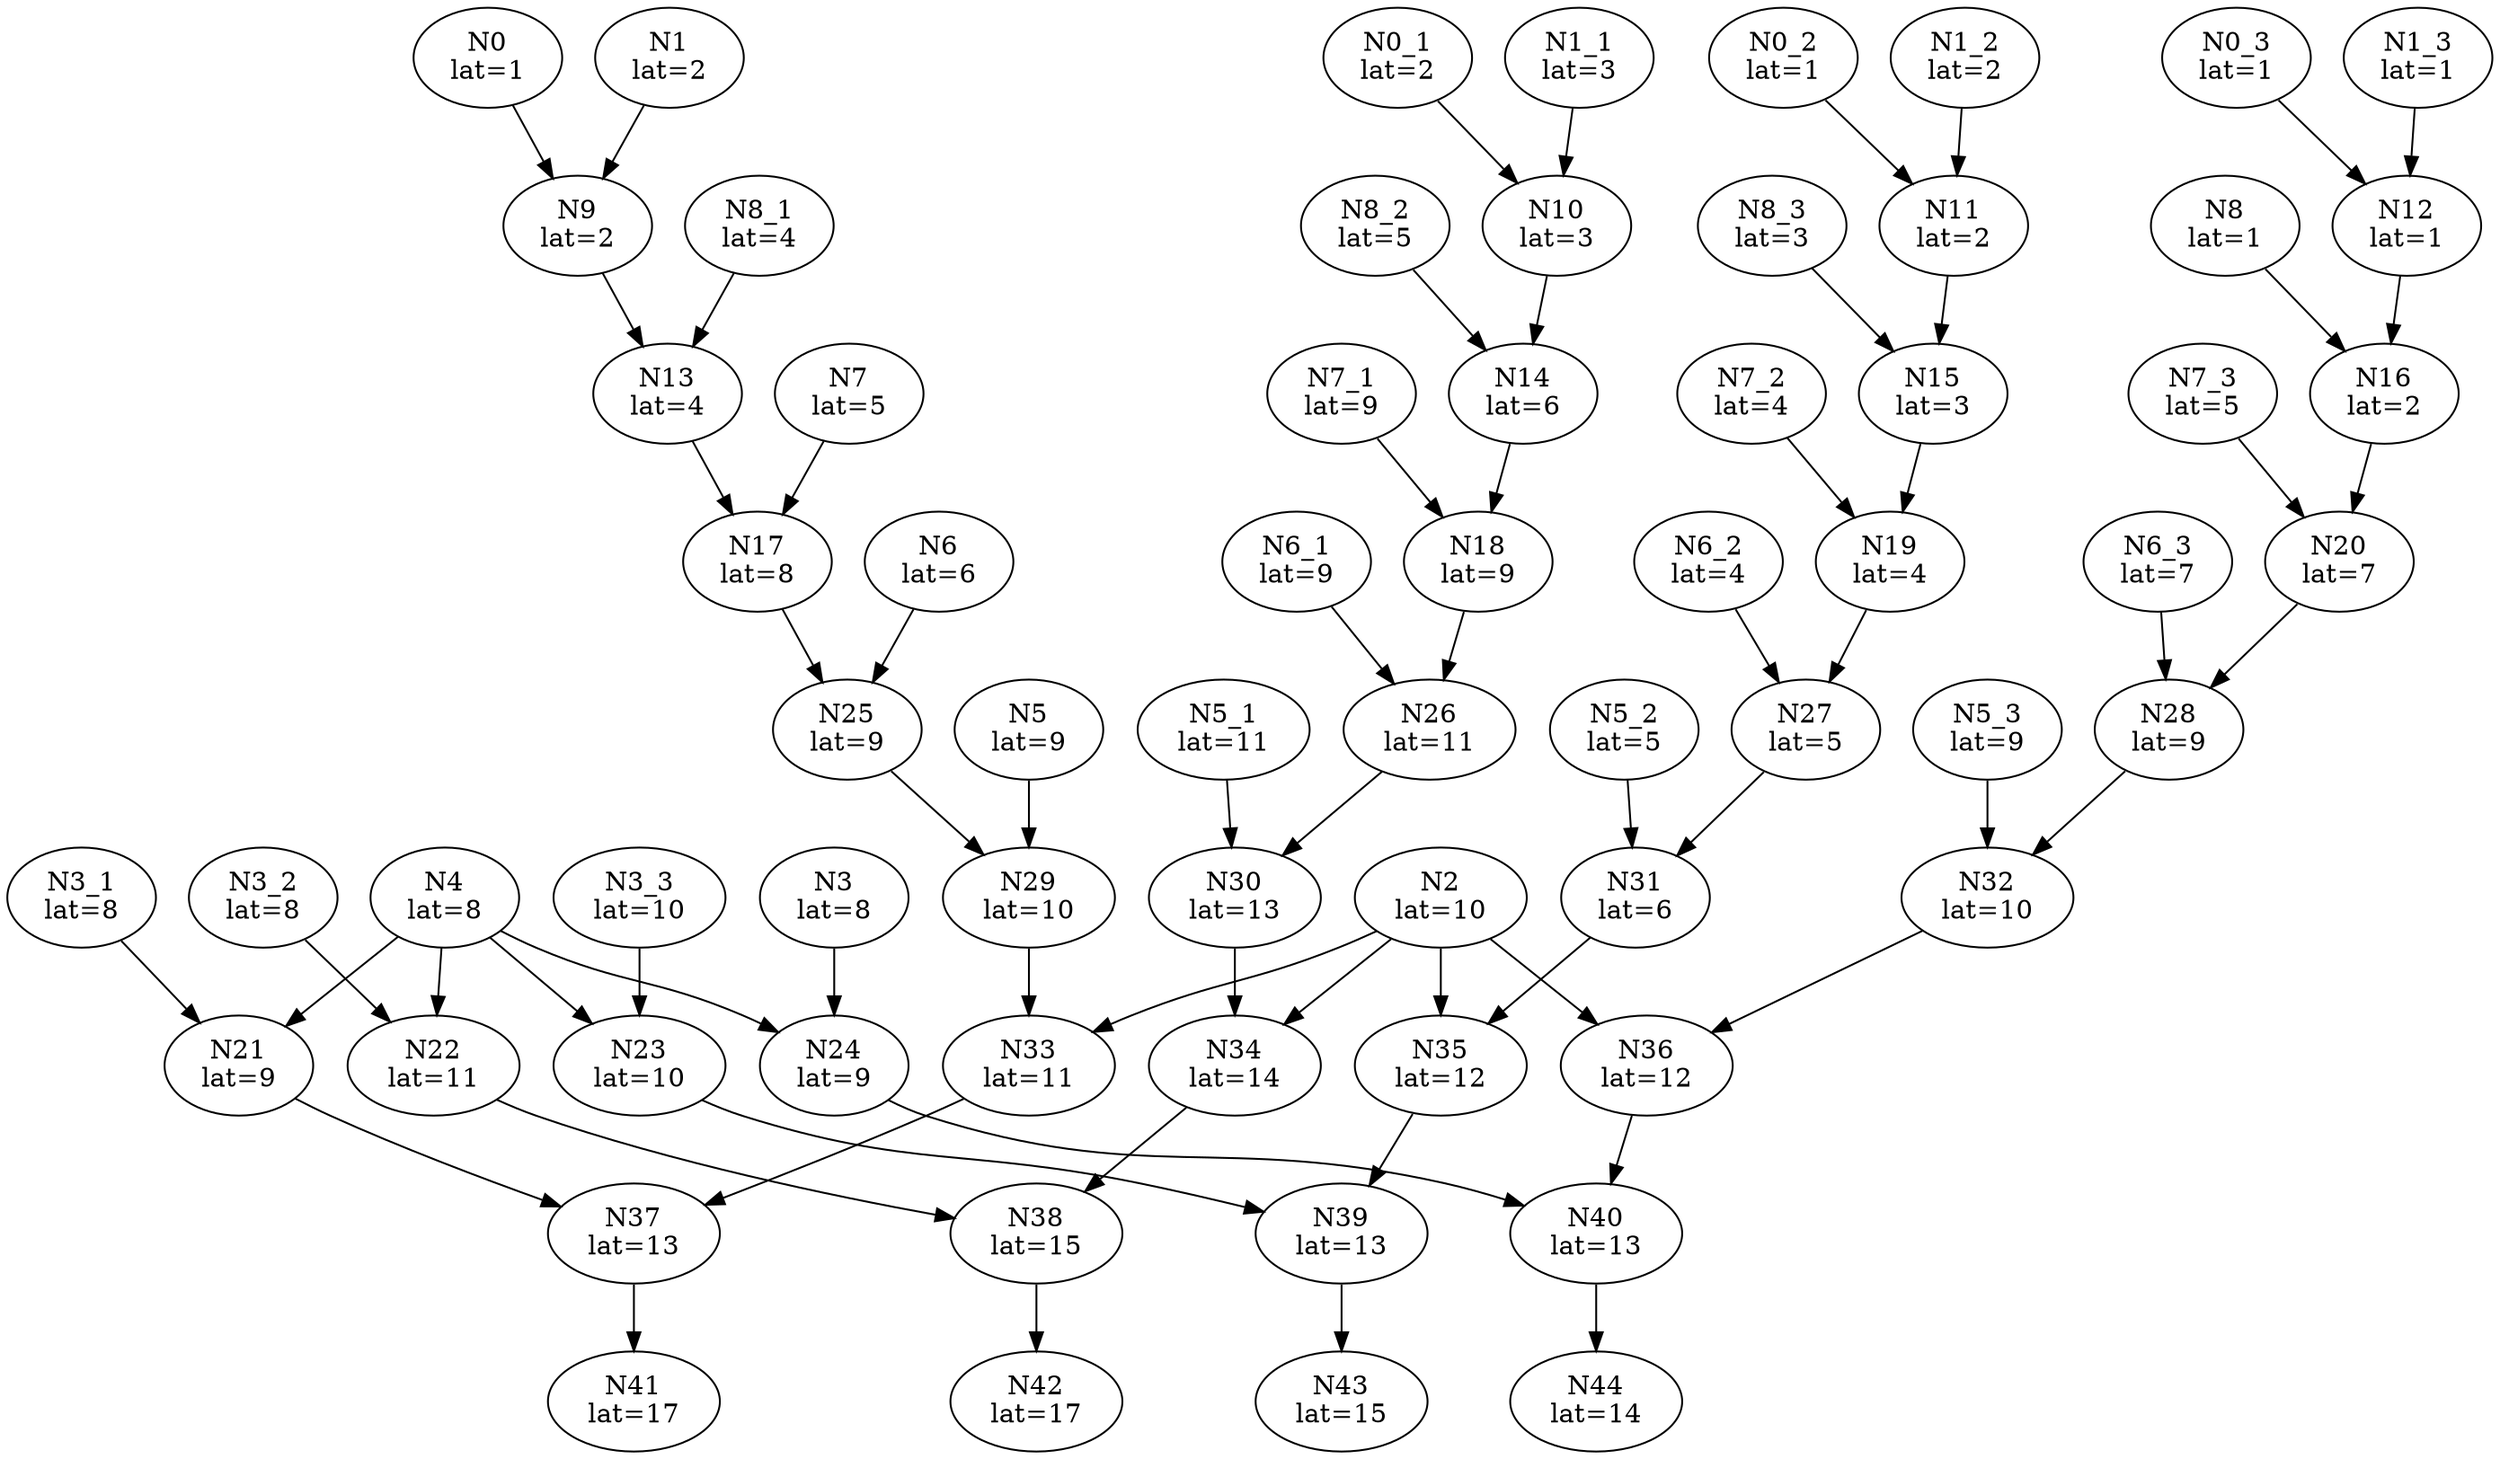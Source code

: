 Digraph G {
"N0"[label = "\N\nlat=1"];
"N0_1"[label = "\N\nlat=2"];
"N0_2"[label = "\N\nlat=1"];
"N0_3"[label = "\N\nlat=1"];
"N1"[label = "\N\nlat=2"];
"N1_1"[label = "\N\nlat=3"];
"N1_2"[label = "\N\nlat=2"];
"N1_3"[label = "\N\nlat=1"];
"N2"[label = "\N\nlat=10"];
"N3"[label = "\N\nlat=8"];
"N3_1"[label = "\N\nlat=8"];
"N3_2"[label = "\N\nlat=8"];
"N3_3"[label = "\N\nlat=10"];
"N4"[label = "\N\nlat=8"];
"N5"[label = "\N\nlat=9"];
"N5_1"[label = "\N\nlat=11"];
"N5_2"[label = "\N\nlat=5"];
"N5_3"[label = "\N\nlat=9"];
"N6"[label = "\N\nlat=6"];
"N6_1"[label = "\N\nlat=9"];
"N6_2"[label = "\N\nlat=4"];
"N6_3"[label = "\N\nlat=7"];
"N7"[label = "\N\nlat=5"];
"N7_1"[label = "\N\nlat=9"];
"N7_2"[label = "\N\nlat=4"];
"N7_3"[label = "\N\nlat=5"];
"N8"[label = "\N\nlat=1"];
"N8_1"[label = "\N\nlat=4"];
"N8_2"[label = "\N\nlat=5"];
"N8_3"[label = "\N\nlat=3"];
"N9"[label = "\N\nlat=2"];
"N0"->"N9";
"N1"->"N9";
"N10"[label = "\N\nlat=3"];
"N0_1"->"N10";
"N1_1"->"N10";
"N11"[label = "\N\nlat=2"];
"N0_2"->"N11";
"N1_2"->"N11";
"N12"[label = "\N\nlat=1"];
"N0_3"->"N12";
"N1_3"->"N12";
"N13"[label = "\N\nlat=4"];
"N8_1"->"N13";
"N9"->"N13";
"N14"[label = "\N\nlat=6"];
"N8_2"->"N14";
"N10"->"N14";
"N15"[label = "\N\nlat=3"];
"N8_3"->"N15";
"N11"->"N15";
"N16"[label = "\N\nlat=2"];
"N8"->"N16";
"N12"->"N16";
"N17"[label = "\N\nlat=8"];
"N7"->"N17";
"N13"->"N17";
"N18"[label = "\N\nlat=9"];
"N7_1"->"N18";
"N14"->"N18";
"N19"[label = "\N\nlat=4"];
"N7_2"->"N19";
"N15"->"N19";
"N20"[label = "\N\nlat=7"];
"N7_3"->"N20";
"N16"->"N20";
"N21"[label = "\N\nlat=9"];
"N3_1"->"N21";
"N4"->"N21";
"N22"[label = "\N\nlat=11"];
"N3_2"->"N22";
"N4"->"N22";
"N23"[label = "\N\nlat=10"];
"N3_3"->"N23";
"N4"->"N23";
"N24"[label = "\N\nlat=9"];
"N3"->"N24";
"N4"->"N24";
"N25"[label = "\N\nlat=9"];
"N6"->"N25";
"N17"->"N25";
"N26"[label = "\N\nlat=11"];
"N6_1"->"N26";
"N18"->"N26";
"N27"[label = "\N\nlat=5"];
"N6_2"->"N27";
"N19"->"N27";
"N28"[label = "\N\nlat=9"];
"N6_3"->"N28";
"N20"->"N28";
"N29"[label = "\N\nlat=10"];
"N5"->"N29";
"N25"->"N29";
"N30"[label = "\N\nlat=13"];
"N5_1"->"N30";
"N26"->"N30";
"N31"[label = "\N\nlat=6"];
"N5_2"->"N31";
"N27"->"N31";
"N32"[label = "\N\nlat=10"];
"N5_3"->"N32";
"N28"->"N32";
"N40"[label = "\N\nlat=13"];
"N24"->"N40";
"N36"->"N40";
"N39"[label = "\N\nlat=13"];
"N23"->"N39";
"N35"->"N39";
"N38"[label = "\N\nlat=15"];
"N22"->"N38";
"N34"->"N38";
"N37"[label = "\N\nlat=13"];
"N21"->"N37";
"N33"->"N37";
"N36"[label = "\N\nlat=12"];
"N2"->"N36";
"N32"->"N36";
"N35"[label = "\N\nlat=12"];
"N2"->"N35";
"N31"->"N35";
"N34"[label = "\N\nlat=14"];
"N2"->"N34";
"N30"->"N34";
"N33"[label = "\N\nlat=11"];
"N2"->"N33";
"N29"->"N33";
"N41"[label = "\N\nlat=17"];
"N37"->"N41";
"N42"[label = "\N\nlat=17"];
"N38"->"N42";
"N43"[label = "\N\nlat=15"];
"N39"->"N43";
"N44"[label = "\N\nlat=14"];
"N40"->"N44";
}
